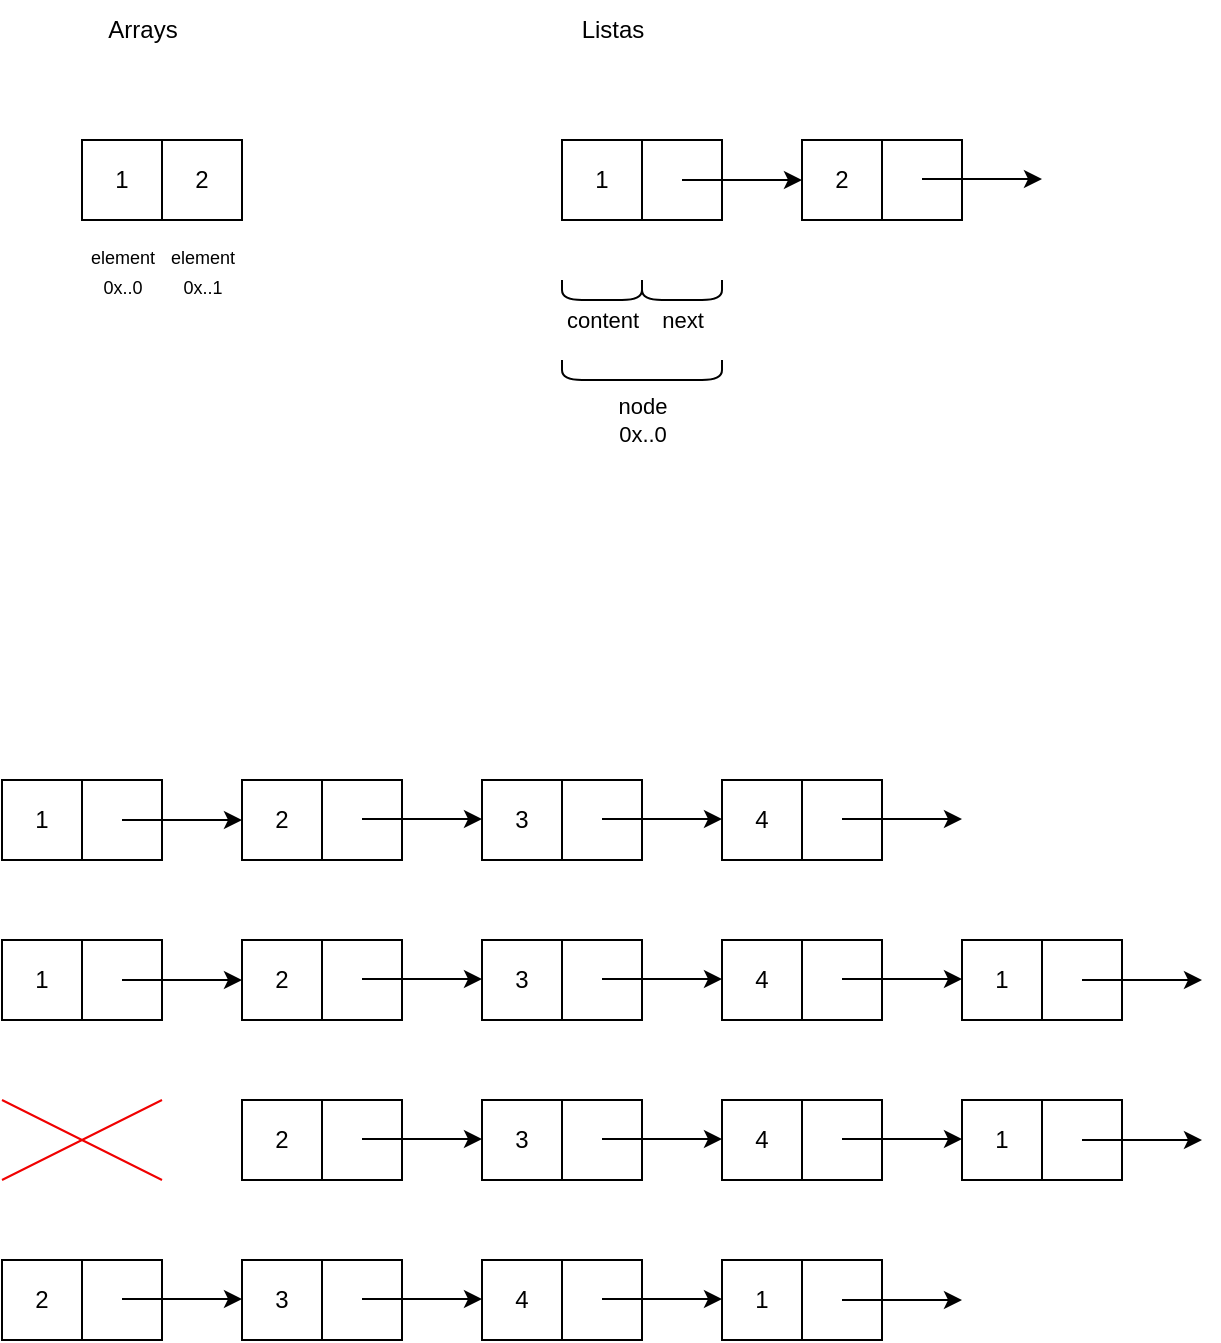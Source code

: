 <mxfile>
    <diagram id="3_yzDwnJuWZamj9tiG2O" name="Page-1">
        <mxGraphModel dx="894" dy="546" grid="1" gridSize="10" guides="1" tooltips="1" connect="1" arrows="1" fold="1" page="1" pageScale="1" pageWidth="850" pageHeight="1100" math="0" shadow="0">
            <root>
                <mxCell id="0"/>
                <mxCell id="1" parent="0"/>
                <mxCell id="2" value="" style="whiteSpace=wrap;html=1;" vertex="1" parent="1">
                    <mxGeometry x="400" y="160" width="80" height="40" as="geometry"/>
                </mxCell>
                <mxCell id="3" value="1" style="whiteSpace=wrap;html=1;" vertex="1" parent="1">
                    <mxGeometry x="400" y="160" width="40" height="40" as="geometry"/>
                </mxCell>
                <mxCell id="4" value="" style="whiteSpace=wrap;html=1;" vertex="1" parent="1">
                    <mxGeometry x="520" y="160" width="80" height="40" as="geometry"/>
                </mxCell>
                <mxCell id="5" value="2" style="whiteSpace=wrap;html=1;" vertex="1" parent="1">
                    <mxGeometry x="520" y="160" width="40" height="40" as="geometry"/>
                </mxCell>
                <mxCell id="7" value="Listas" style="text;html=1;align=center;verticalAlign=middle;resizable=0;points=[];autosize=1;strokeColor=none;fillColor=none;" vertex="1" parent="1">
                    <mxGeometry x="400" y="90" width="50" height="30" as="geometry"/>
                </mxCell>
                <mxCell id="9" value="" style="edgeStyle=none;orthogonalLoop=1;jettySize=auto;html=1;" edge="1" parent="1" target="5">
                    <mxGeometry width="100" relative="1" as="geometry">
                        <mxPoint x="460" y="180" as="sourcePoint"/>
                        <mxPoint x="520" y="270" as="targetPoint"/>
                        <Array as="points"/>
                    </mxGeometry>
                </mxCell>
                <mxCell id="10" value="" style="edgeStyle=none;orthogonalLoop=1;jettySize=auto;html=1;" edge="1" parent="1">
                    <mxGeometry width="100" relative="1" as="geometry">
                        <mxPoint x="580" y="179.5" as="sourcePoint"/>
                        <mxPoint x="640" y="179.5" as="targetPoint"/>
                        <Array as="points"/>
                    </mxGeometry>
                </mxCell>
                <mxCell id="11" value="" style="endArrow=none;html=1;" edge="1" parent="1">
                    <mxGeometry width="50" height="50" relative="1" as="geometry">
                        <mxPoint x="400" y="230" as="sourcePoint"/>
                        <mxPoint x="440" y="230" as="targetPoint"/>
                        <Array as="points">
                            <mxPoint x="400" y="240"/>
                            <mxPoint x="440" y="240"/>
                        </Array>
                    </mxGeometry>
                </mxCell>
                <mxCell id="13" value="content" style="edgeLabel;html=1;align=center;verticalAlign=middle;resizable=0;points=[];" vertex="1" connectable="0" parent="11">
                    <mxGeometry x="-0.033" y="-1" relative="1" as="geometry">
                        <mxPoint x="1" y="9" as="offset"/>
                    </mxGeometry>
                </mxCell>
                <mxCell id="18" value="" style="endArrow=none;html=1;" edge="1" parent="1">
                    <mxGeometry width="50" height="50" relative="1" as="geometry">
                        <mxPoint x="440" y="230" as="sourcePoint"/>
                        <mxPoint x="480" y="230" as="targetPoint"/>
                        <Array as="points">
                            <mxPoint x="440" y="240"/>
                            <mxPoint x="480" y="240"/>
                        </Array>
                    </mxGeometry>
                </mxCell>
                <mxCell id="19" value="next" style="edgeLabel;html=1;align=center;verticalAlign=middle;resizable=0;points=[];" vertex="1" connectable="0" parent="18">
                    <mxGeometry x="-0.033" y="-1" relative="1" as="geometry">
                        <mxPoint x="1" y="9" as="offset"/>
                    </mxGeometry>
                </mxCell>
                <mxCell id="20" value="" style="endArrow=none;html=1;" edge="1" parent="1">
                    <mxGeometry width="50" height="50" relative="1" as="geometry">
                        <mxPoint x="400" y="270" as="sourcePoint"/>
                        <mxPoint x="480" y="270" as="targetPoint"/>
                        <Array as="points">
                            <mxPoint x="400" y="280"/>
                            <mxPoint x="480" y="280"/>
                        </Array>
                    </mxGeometry>
                </mxCell>
                <mxCell id="21" value="node&lt;br&gt;0x..0" style="edgeLabel;html=1;align=center;verticalAlign=middle;resizable=0;points=[];" vertex="1" connectable="0" parent="20">
                    <mxGeometry x="-0.033" y="-1" relative="1" as="geometry">
                        <mxPoint x="1" y="19" as="offset"/>
                    </mxGeometry>
                </mxCell>
                <mxCell id="22" value="2" style="whiteSpace=wrap;html=1;" vertex="1" parent="1">
                    <mxGeometry x="200" y="160" width="40" height="40" as="geometry"/>
                </mxCell>
                <mxCell id="23" value="1" style="whiteSpace=wrap;html=1;" vertex="1" parent="1">
                    <mxGeometry x="160" y="160" width="40" height="40" as="geometry"/>
                </mxCell>
                <mxCell id="26" value="Arrays" style="text;html=1;align=center;verticalAlign=middle;resizable=0;points=[];autosize=1;strokeColor=none;fillColor=none;" vertex="1" parent="1">
                    <mxGeometry x="160" y="90" width="60" height="30" as="geometry"/>
                </mxCell>
                <mxCell id="35" value="&lt;font style=&quot;font-size: 9px;&quot;&gt;element&lt;br&gt;0x..0&lt;/font&gt;" style="text;html=1;align=center;verticalAlign=middle;resizable=0;points=[];autosize=1;strokeColor=none;fillColor=none;" vertex="1" parent="1">
                    <mxGeometry x="150" y="205" width="60" height="40" as="geometry"/>
                </mxCell>
                <mxCell id="36" value="&lt;font style=&quot;font-size: 9px;&quot;&gt;element&lt;br&gt;0x..1&lt;/font&gt;" style="text;html=1;align=center;verticalAlign=middle;resizable=0;points=[];autosize=1;strokeColor=none;fillColor=none;" vertex="1" parent="1">
                    <mxGeometry x="190" y="205" width="60" height="40" as="geometry"/>
                </mxCell>
                <mxCell id="39" value="" style="whiteSpace=wrap;html=1;" vertex="1" parent="1">
                    <mxGeometry x="120" y="480" width="80" height="40" as="geometry"/>
                </mxCell>
                <mxCell id="40" value="1" style="whiteSpace=wrap;html=1;" vertex="1" parent="1">
                    <mxGeometry x="120" y="480" width="40" height="40" as="geometry"/>
                </mxCell>
                <mxCell id="41" value="" style="whiteSpace=wrap;html=1;" vertex="1" parent="1">
                    <mxGeometry x="240" y="480" width="80" height="40" as="geometry"/>
                </mxCell>
                <mxCell id="42" value="2" style="whiteSpace=wrap;html=1;" vertex="1" parent="1">
                    <mxGeometry x="240" y="480" width="40" height="40" as="geometry"/>
                </mxCell>
                <mxCell id="43" value="" style="edgeStyle=none;orthogonalLoop=1;jettySize=auto;html=1;" edge="1" parent="1" target="42">
                    <mxGeometry width="100" relative="1" as="geometry">
                        <mxPoint x="180" y="500" as="sourcePoint"/>
                        <mxPoint x="240" y="590" as="targetPoint"/>
                        <Array as="points"/>
                    </mxGeometry>
                </mxCell>
                <mxCell id="44" value="" style="edgeStyle=none;orthogonalLoop=1;jettySize=auto;html=1;" edge="1" parent="1">
                    <mxGeometry width="100" relative="1" as="geometry">
                        <mxPoint x="300" y="499.5" as="sourcePoint"/>
                        <mxPoint x="360" y="499.5" as="targetPoint"/>
                        <Array as="points"/>
                    </mxGeometry>
                </mxCell>
                <mxCell id="45" value="" style="whiteSpace=wrap;html=1;" vertex="1" parent="1">
                    <mxGeometry x="360" y="480" width="80" height="40" as="geometry"/>
                </mxCell>
                <mxCell id="46" value="3" style="whiteSpace=wrap;html=1;" vertex="1" parent="1">
                    <mxGeometry x="360" y="480" width="40" height="40" as="geometry"/>
                </mxCell>
                <mxCell id="47" value="" style="edgeStyle=none;orthogonalLoop=1;jettySize=auto;html=1;" edge="1" parent="1">
                    <mxGeometry width="100" relative="1" as="geometry">
                        <mxPoint x="420" y="499.5" as="sourcePoint"/>
                        <mxPoint x="480" y="499.5" as="targetPoint"/>
                        <Array as="points"/>
                    </mxGeometry>
                </mxCell>
                <mxCell id="48" value="" style="whiteSpace=wrap;html=1;" vertex="1" parent="1">
                    <mxGeometry x="480" y="480" width="80" height="40" as="geometry"/>
                </mxCell>
                <mxCell id="49" value="4" style="whiteSpace=wrap;html=1;" vertex="1" parent="1">
                    <mxGeometry x="480" y="480" width="40" height="40" as="geometry"/>
                </mxCell>
                <mxCell id="50" value="" style="edgeStyle=none;orthogonalLoop=1;jettySize=auto;html=1;" edge="1" parent="1">
                    <mxGeometry width="100" relative="1" as="geometry">
                        <mxPoint x="540" y="499.5" as="sourcePoint"/>
                        <mxPoint x="600" y="499.5" as="targetPoint"/>
                        <Array as="points"/>
                    </mxGeometry>
                </mxCell>
                <mxCell id="51" value="" style="whiteSpace=wrap;html=1;" vertex="1" parent="1">
                    <mxGeometry x="120" y="560" width="80" height="40" as="geometry"/>
                </mxCell>
                <mxCell id="52" value="1" style="whiteSpace=wrap;html=1;" vertex="1" parent="1">
                    <mxGeometry x="120" y="560" width="40" height="40" as="geometry"/>
                </mxCell>
                <mxCell id="53" value="" style="whiteSpace=wrap;html=1;" vertex="1" parent="1">
                    <mxGeometry x="240" y="560" width="80" height="40" as="geometry"/>
                </mxCell>
                <mxCell id="54" value="2" style="whiteSpace=wrap;html=1;" vertex="1" parent="1">
                    <mxGeometry x="240" y="560" width="40" height="40" as="geometry"/>
                </mxCell>
                <mxCell id="55" value="" style="edgeStyle=none;orthogonalLoop=1;jettySize=auto;html=1;" edge="1" parent="1" target="54">
                    <mxGeometry width="100" relative="1" as="geometry">
                        <mxPoint x="180" y="580" as="sourcePoint"/>
                        <mxPoint x="240" y="670" as="targetPoint"/>
                        <Array as="points"/>
                    </mxGeometry>
                </mxCell>
                <mxCell id="56" value="" style="edgeStyle=none;orthogonalLoop=1;jettySize=auto;html=1;" edge="1" parent="1">
                    <mxGeometry width="100" relative="1" as="geometry">
                        <mxPoint x="300" y="579.5" as="sourcePoint"/>
                        <mxPoint x="360" y="579.5" as="targetPoint"/>
                        <Array as="points"/>
                    </mxGeometry>
                </mxCell>
                <mxCell id="57" value="" style="whiteSpace=wrap;html=1;" vertex="1" parent="1">
                    <mxGeometry x="360" y="560" width="80" height="40" as="geometry"/>
                </mxCell>
                <mxCell id="58" value="3" style="whiteSpace=wrap;html=1;" vertex="1" parent="1">
                    <mxGeometry x="360" y="560" width="40" height="40" as="geometry"/>
                </mxCell>
                <mxCell id="59" value="" style="edgeStyle=none;orthogonalLoop=1;jettySize=auto;html=1;" edge="1" parent="1">
                    <mxGeometry width="100" relative="1" as="geometry">
                        <mxPoint x="420" y="579.5" as="sourcePoint"/>
                        <mxPoint x="480" y="579.5" as="targetPoint"/>
                        <Array as="points"/>
                    </mxGeometry>
                </mxCell>
                <mxCell id="60" value="" style="whiteSpace=wrap;html=1;" vertex="1" parent="1">
                    <mxGeometry x="480" y="560" width="80" height="40" as="geometry"/>
                </mxCell>
                <mxCell id="61" value="4" style="whiteSpace=wrap;html=1;" vertex="1" parent="1">
                    <mxGeometry x="480" y="560" width="40" height="40" as="geometry"/>
                </mxCell>
                <mxCell id="62" value="" style="edgeStyle=none;orthogonalLoop=1;jettySize=auto;html=1;" edge="1" parent="1">
                    <mxGeometry width="100" relative="1" as="geometry">
                        <mxPoint x="540" y="579.5" as="sourcePoint"/>
                        <mxPoint x="600" y="579.5" as="targetPoint"/>
                        <Array as="points"/>
                    </mxGeometry>
                </mxCell>
                <mxCell id="66" value="" style="whiteSpace=wrap;html=1;" vertex="1" parent="1">
                    <mxGeometry x="600" y="560" width="80" height="40" as="geometry"/>
                </mxCell>
                <mxCell id="67" value="1" style="whiteSpace=wrap;html=1;" vertex="1" parent="1">
                    <mxGeometry x="600" y="560" width="40" height="40" as="geometry"/>
                </mxCell>
                <mxCell id="68" value="" style="edgeStyle=none;orthogonalLoop=1;jettySize=auto;html=1;" edge="1" parent="1">
                    <mxGeometry width="100" relative="1" as="geometry">
                        <mxPoint x="660" y="580" as="sourcePoint"/>
                        <mxPoint x="720" y="580" as="targetPoint"/>
                        <Array as="points"/>
                    </mxGeometry>
                </mxCell>
                <mxCell id="71" value="" style="whiteSpace=wrap;html=1;" vertex="1" parent="1">
                    <mxGeometry x="240" y="640" width="80" height="40" as="geometry"/>
                </mxCell>
                <mxCell id="72" value="2" style="whiteSpace=wrap;html=1;" vertex="1" parent="1">
                    <mxGeometry x="240" y="640" width="40" height="40" as="geometry"/>
                </mxCell>
                <mxCell id="74" value="" style="edgeStyle=none;orthogonalLoop=1;jettySize=auto;html=1;" edge="1" parent="1">
                    <mxGeometry width="100" relative="1" as="geometry">
                        <mxPoint x="300" y="659.5" as="sourcePoint"/>
                        <mxPoint x="360" y="659.5" as="targetPoint"/>
                        <Array as="points"/>
                    </mxGeometry>
                </mxCell>
                <mxCell id="75" value="" style="whiteSpace=wrap;html=1;" vertex="1" parent="1">
                    <mxGeometry x="360" y="640" width="80" height="40" as="geometry"/>
                </mxCell>
                <mxCell id="76" value="3" style="whiteSpace=wrap;html=1;" vertex="1" parent="1">
                    <mxGeometry x="360" y="640" width="40" height="40" as="geometry"/>
                </mxCell>
                <mxCell id="77" value="" style="edgeStyle=none;orthogonalLoop=1;jettySize=auto;html=1;" edge="1" parent="1">
                    <mxGeometry width="100" relative="1" as="geometry">
                        <mxPoint x="420" y="659.5" as="sourcePoint"/>
                        <mxPoint x="480" y="659.5" as="targetPoint"/>
                        <Array as="points"/>
                    </mxGeometry>
                </mxCell>
                <mxCell id="78" value="" style="whiteSpace=wrap;html=1;" vertex="1" parent="1">
                    <mxGeometry x="480" y="640" width="80" height="40" as="geometry"/>
                </mxCell>
                <mxCell id="79" value="4" style="whiteSpace=wrap;html=1;" vertex="1" parent="1">
                    <mxGeometry x="480" y="640" width="40" height="40" as="geometry"/>
                </mxCell>
                <mxCell id="80" value="" style="edgeStyle=none;orthogonalLoop=1;jettySize=auto;html=1;" edge="1" parent="1">
                    <mxGeometry width="100" relative="1" as="geometry">
                        <mxPoint x="540" y="659.5" as="sourcePoint"/>
                        <mxPoint x="600" y="659.5" as="targetPoint"/>
                        <Array as="points"/>
                    </mxGeometry>
                </mxCell>
                <mxCell id="81" value="" style="whiteSpace=wrap;html=1;" vertex="1" parent="1">
                    <mxGeometry x="600" y="640" width="80" height="40" as="geometry"/>
                </mxCell>
                <mxCell id="82" value="1" style="whiteSpace=wrap;html=1;" vertex="1" parent="1">
                    <mxGeometry x="600" y="640" width="40" height="40" as="geometry"/>
                </mxCell>
                <mxCell id="83" value="" style="edgeStyle=none;orthogonalLoop=1;jettySize=auto;html=1;" edge="1" parent="1">
                    <mxGeometry width="100" relative="1" as="geometry">
                        <mxPoint x="660" y="660" as="sourcePoint"/>
                        <mxPoint x="720" y="660" as="targetPoint"/>
                        <Array as="points"/>
                    </mxGeometry>
                </mxCell>
                <mxCell id="84" value="" style="endArrow=none;html=1;fontSize=9;strokeColor=#F00000;" edge="1" parent="1">
                    <mxGeometry width="50" height="50" relative="1" as="geometry">
                        <mxPoint x="120" y="680" as="sourcePoint"/>
                        <mxPoint x="200" y="640" as="targetPoint"/>
                    </mxGeometry>
                </mxCell>
                <mxCell id="85" value="" style="endArrow=none;html=1;fontSize=9;strokeColor=#F00000;" edge="1" parent="1">
                    <mxGeometry width="50" height="50" relative="1" as="geometry">
                        <mxPoint x="200" y="680" as="sourcePoint"/>
                        <mxPoint x="120" y="640" as="targetPoint"/>
                    </mxGeometry>
                </mxCell>
                <mxCell id="86" value="" style="whiteSpace=wrap;html=1;" vertex="1" parent="1">
                    <mxGeometry x="120" y="720" width="80" height="40" as="geometry"/>
                </mxCell>
                <mxCell id="87" value="2" style="whiteSpace=wrap;html=1;" vertex="1" parent="1">
                    <mxGeometry x="120" y="720" width="40" height="40" as="geometry"/>
                </mxCell>
                <mxCell id="88" value="" style="edgeStyle=none;orthogonalLoop=1;jettySize=auto;html=1;" edge="1" parent="1">
                    <mxGeometry width="100" relative="1" as="geometry">
                        <mxPoint x="180" y="739.5" as="sourcePoint"/>
                        <mxPoint x="240" y="739.5" as="targetPoint"/>
                        <Array as="points"/>
                    </mxGeometry>
                </mxCell>
                <mxCell id="89" value="" style="whiteSpace=wrap;html=1;" vertex="1" parent="1">
                    <mxGeometry x="240" y="720" width="80" height="40" as="geometry"/>
                </mxCell>
                <mxCell id="90" value="3" style="whiteSpace=wrap;html=1;" vertex="1" parent="1">
                    <mxGeometry x="240" y="720" width="40" height="40" as="geometry"/>
                </mxCell>
                <mxCell id="91" value="" style="edgeStyle=none;orthogonalLoop=1;jettySize=auto;html=1;" edge="1" parent="1">
                    <mxGeometry width="100" relative="1" as="geometry">
                        <mxPoint x="300" y="739.5" as="sourcePoint"/>
                        <mxPoint x="360" y="739.5" as="targetPoint"/>
                        <Array as="points"/>
                    </mxGeometry>
                </mxCell>
                <mxCell id="92" value="" style="whiteSpace=wrap;html=1;" vertex="1" parent="1">
                    <mxGeometry x="360" y="720" width="80" height="40" as="geometry"/>
                </mxCell>
                <mxCell id="93" value="4" style="whiteSpace=wrap;html=1;" vertex="1" parent="1">
                    <mxGeometry x="360" y="720" width="40" height="40" as="geometry"/>
                </mxCell>
                <mxCell id="94" value="" style="edgeStyle=none;orthogonalLoop=1;jettySize=auto;html=1;" edge="1" parent="1">
                    <mxGeometry width="100" relative="1" as="geometry">
                        <mxPoint x="420" y="739.5" as="sourcePoint"/>
                        <mxPoint x="480" y="739.5" as="targetPoint"/>
                        <Array as="points"/>
                    </mxGeometry>
                </mxCell>
                <mxCell id="95" value="" style="whiteSpace=wrap;html=1;" vertex="1" parent="1">
                    <mxGeometry x="480" y="720" width="80" height="40" as="geometry"/>
                </mxCell>
                <mxCell id="96" value="1" style="whiteSpace=wrap;html=1;" vertex="1" parent="1">
                    <mxGeometry x="480" y="720" width="40" height="40" as="geometry"/>
                </mxCell>
                <mxCell id="97" value="" style="edgeStyle=none;orthogonalLoop=1;jettySize=auto;html=1;" edge="1" parent="1">
                    <mxGeometry width="100" relative="1" as="geometry">
                        <mxPoint x="540" y="740" as="sourcePoint"/>
                        <mxPoint x="600" y="740" as="targetPoint"/>
                        <Array as="points"/>
                    </mxGeometry>
                </mxCell>
            </root>
        </mxGraphModel>
    </diagram>
</mxfile>